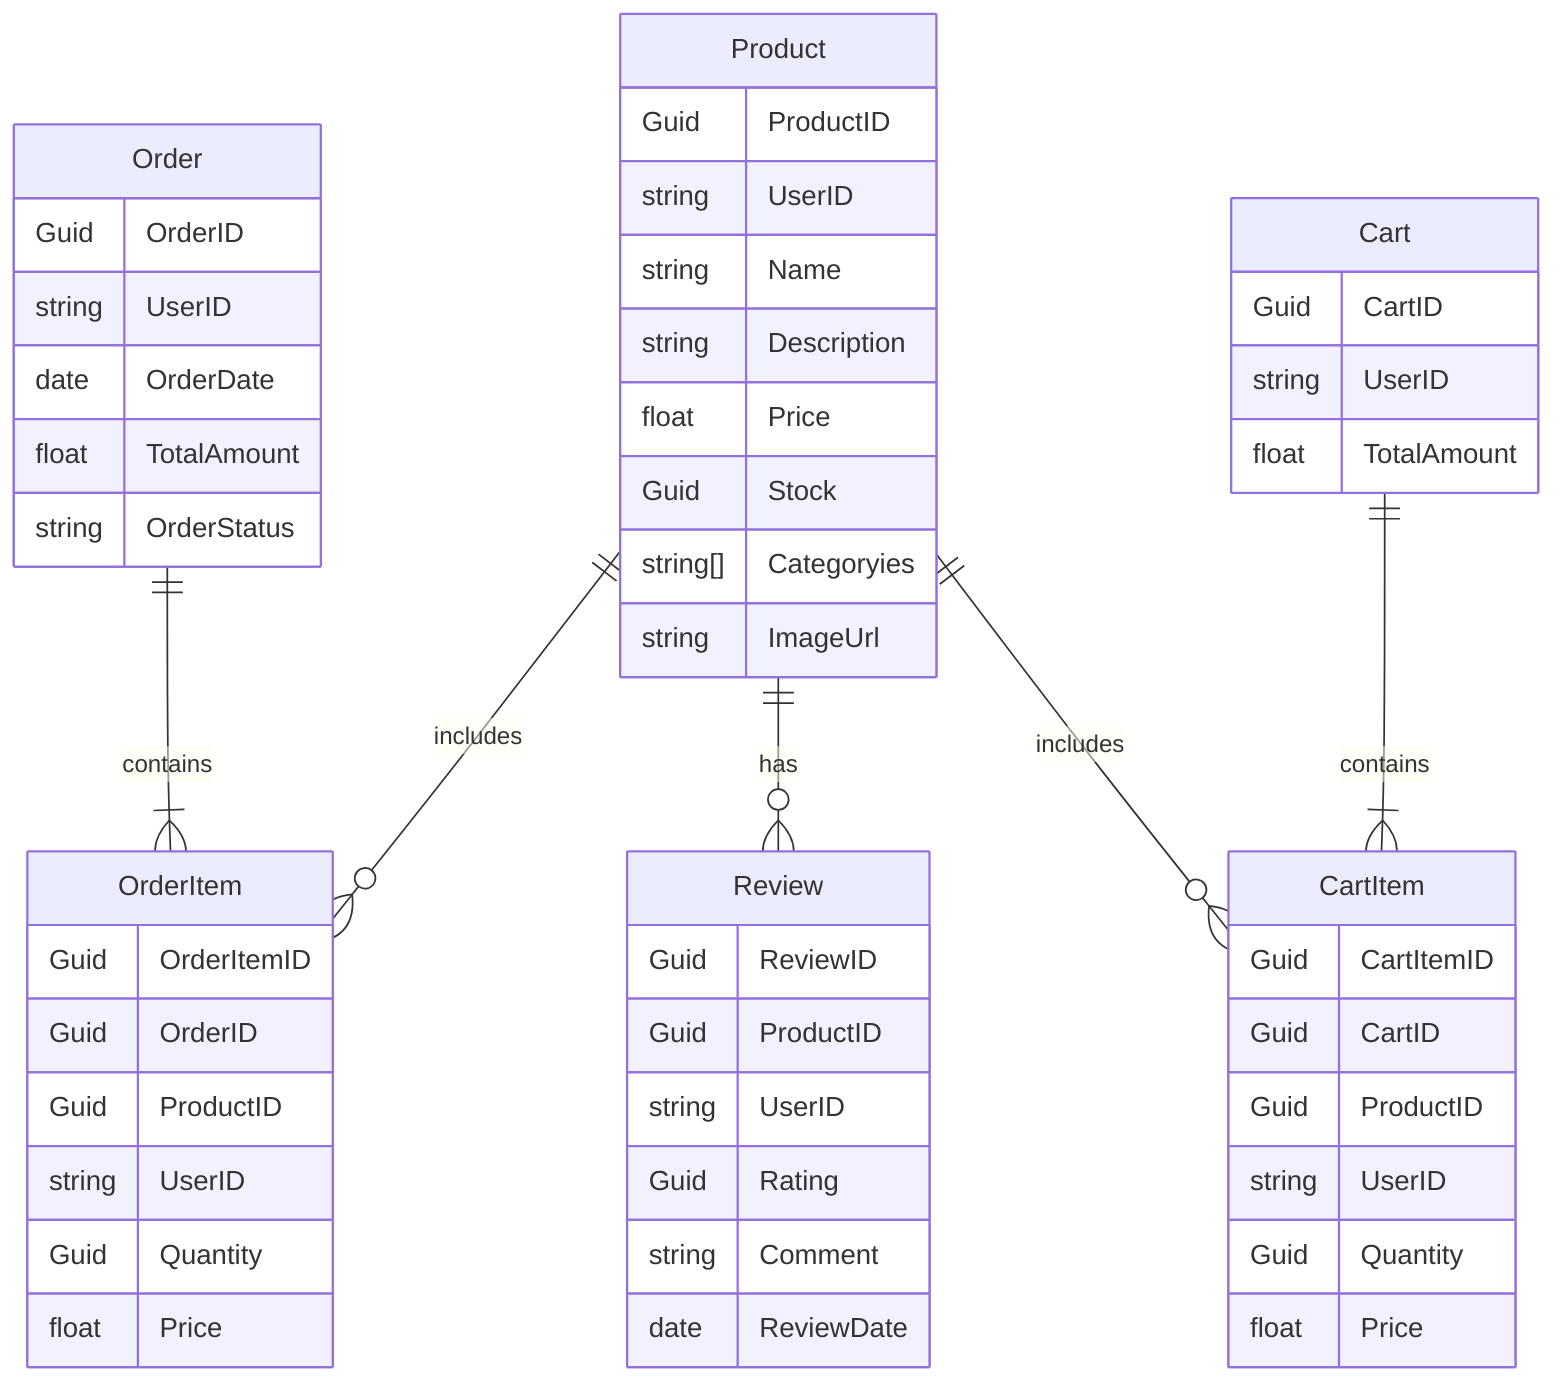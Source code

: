 erDiagram
    %% Bounded Contexts: User Management, Product Management, Order Management, Shopping Cart, Review Management
    
    %% Product Management Context
    Product {
        Guid ProductID
        string UserID
        string Name
        string Description
        float Price
        Guid Stock
        string[] Categoryies
        string ImageUrl
    }
    
    %% Order Management Context
    Order {
        Guid OrderID
        string UserID
        date OrderDate
        float TotalAmount
        string OrderStatus
    }
    
    OrderItem {
        Guid OrderItemID
        Guid OrderID
        Guid ProductID
        string UserID
        Guid Quantity
        float Price
    }
    
    %% Shopping Cart Context
    Cart {
        Guid CartID
        string UserID
        float TotalAmount
    }
    
    CartItem {
        Guid CartItemID
        Guid CartID
        Guid ProductID
        string UserID
        Guid Quantity
        float Price
    }
    
    %% Review Management Context
    Review {
        Guid ReviewID
        Guid ProductID
        string UserID
        Guid Rating
        string Comment
        date ReviewDate
    }

    %% Relationships
    Order ||--|{ OrderItem : contains
    Product ||--o{ OrderItem : includes
    Product ||--o{ Review : has
    Cart ||--|{ CartItem : contains
    Product ||--o{ CartItem : includes